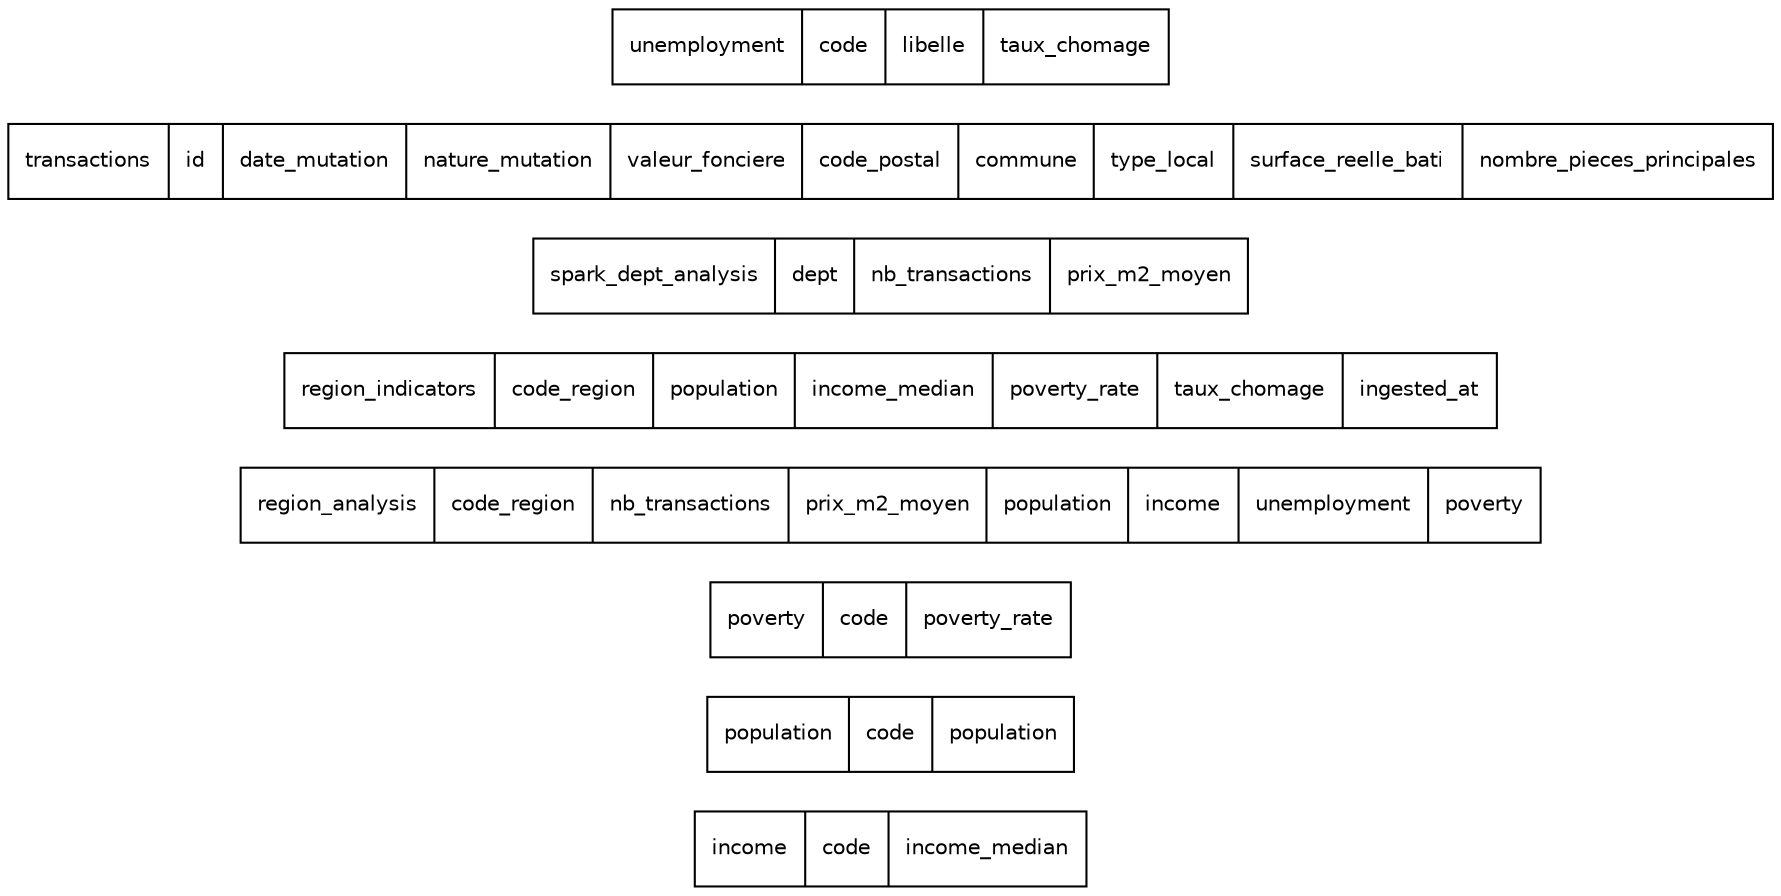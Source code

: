digraph ERD {
  rankdir=LR;
  node [shape=record, fontsize=10, fontname=Helvetica];
  income [label="{income|<code>code|<income_median>income_median}"];
  population [label="{population|<code>code|<population>population}"];
  poverty [label="{poverty|<code>code|<poverty_rate>poverty_rate}"];
  region_analysis [label="{region_analysis|<code_region>code_region|<nb_transactions>nb_transactions|<prix_m2_moyen>prix_m2_moyen|<population>population|<income>income|<unemployment>unemployment|<poverty>poverty}"];
  region_indicators [label="{region_indicators|<code_region>code_region|<population>population|<income_median>income_median|<poverty_rate>poverty_rate|<taux_chomage>taux_chomage|<ingested_at>ingested_at}"];
  spark_dept_analysis [label="{spark_dept_analysis|<dept>dept|<nb_transactions>nb_transactions|<prix_m2_moyen>prix_m2_moyen}"];
  transactions [label="{transactions|<id>id|<date_mutation>date_mutation|<nature_mutation>nature_mutation|<valeur_fonciere>valeur_fonciere|<code_postal>code_postal|<commune>commune|<type_local>type_local|<surface_reelle_bati>surface_reelle_bati|<nombre_pieces_principales>nombre_pieces_principales}"];
  unemployment [label="{unemployment|<code>code|<libelle>libelle|<taux_chomage>taux_chomage}"];
}